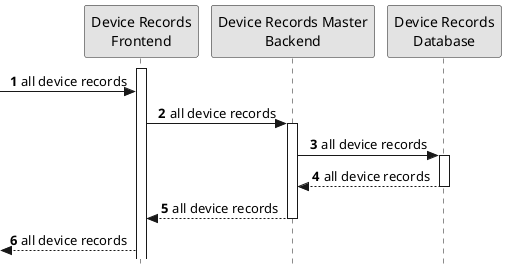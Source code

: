 @startuml process-view-level2-uc04

skinparam Monochrome true
skinparam sequenceMessageAlign center
skinparam style strictuml
hide unlinked

autonumber 1

participant "Device Records\nFrontend" as DRF
participant "Device Records Master\nBackend" as DRMB
participant "Device Records\nDatabase" as DRDB

activate DRF

-> DRF: all device records

DRF -> DRMB: all device records
activate DRMB

DRMB -> DRDB: all device records
activate DRDB

DRDB --> DRMB: all device records
deactivate DRDB

DRMB --> DRF: all device records
deactivate DRMB

<-- DRF : all device records

@enduml
